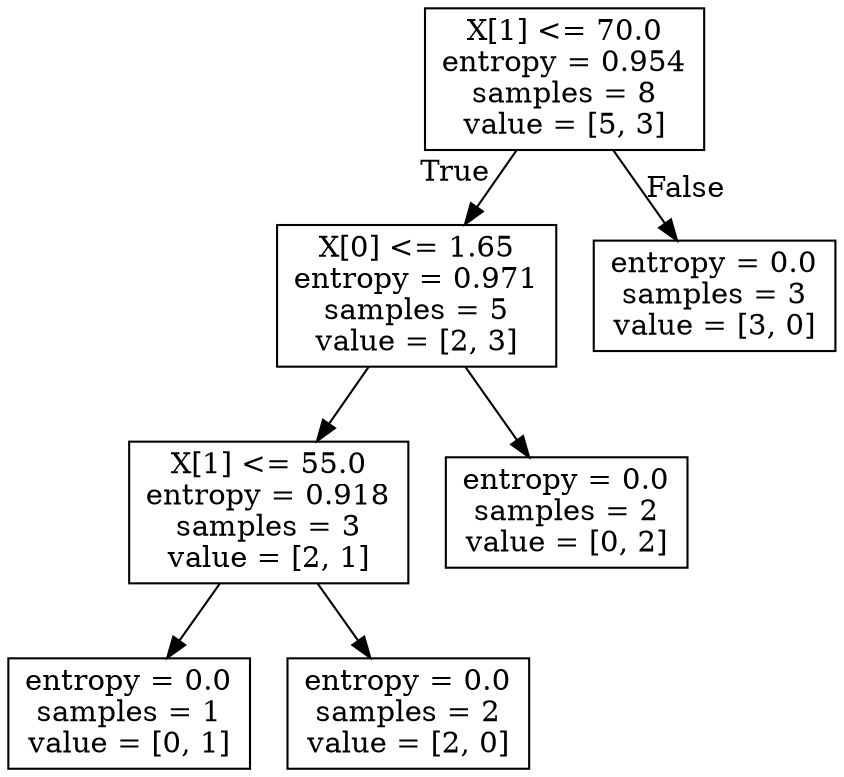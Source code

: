 digraph Tree {
node [shape=box] ;
0 [label="X[1] <= 70.0\nentropy = 0.954\nsamples = 8\nvalue = [5, 3]"] ;
1 [label="X[0] <= 1.65\nentropy = 0.971\nsamples = 5\nvalue = [2, 3]"] ;
0 -> 1 [labeldistance=2.5, labelangle=45, headlabel="True"] ;
2 [label="X[1] <= 55.0\nentropy = 0.918\nsamples = 3\nvalue = [2, 1]"] ;
1 -> 2 ;
3 [label="entropy = 0.0\nsamples = 1\nvalue = [0, 1]"] ;
2 -> 3 ;
4 [label="entropy = 0.0\nsamples = 2\nvalue = [2, 0]"] ;
2 -> 4 ;
5 [label="entropy = 0.0\nsamples = 2\nvalue = [0, 2]"] ;
1 -> 5 ;
6 [label="entropy = 0.0\nsamples = 3\nvalue = [3, 0]"] ;
0 -> 6 [labeldistance=2.5, labelangle=-45, headlabel="False"] ;
}